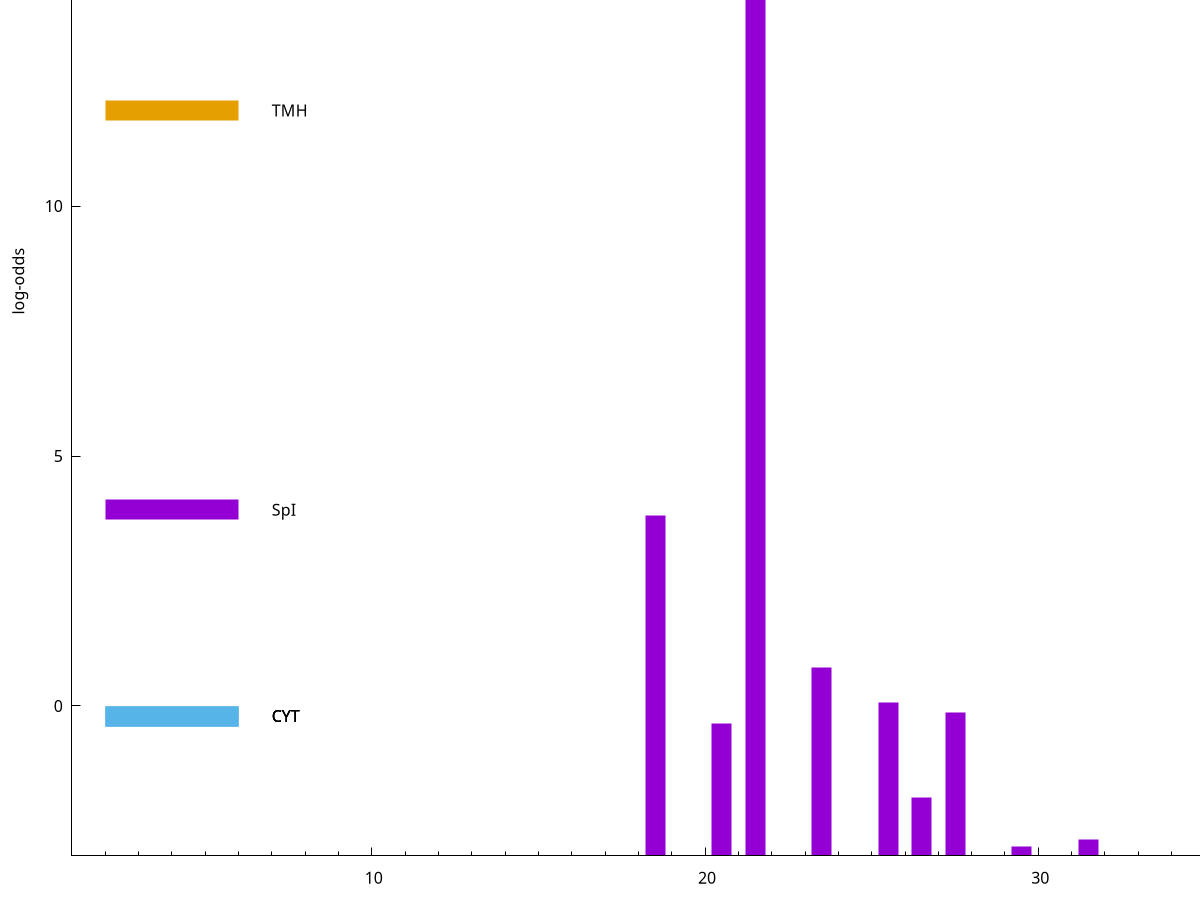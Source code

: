 set title "LipoP predictions for SRR5666568.gff"
set size 2., 1.4
set xrange [1:70] 
set mxtics 10
set yrange [-3:20]
set y2range [0:23]
set ylabel "log-odds"
set term postscript eps color solid "Helvetica" 30
set output "SRR5666568.gff137.eps"
set arrow from 2,15.3058 to 6,15.3058 nohead lt 1 lw 20
set label "SpI" at 7,15.3058
set arrow from 2,11.913 to 6,11.913 nohead lt 4 lw 20
set label "TMH" at 7,11.913
set arrow from 2,3.92597 to 6,3.92597 nohead lt 1 lw 20
set label "SpI" at 7,3.92597
set arrow from 2,-0.200913 to 6,-0.200913 nohead lt 3 lw 20
set label "CYT" at 7,-0.200913
set arrow from 2,-0.200913 to 6,-0.200913 nohead lt 3 lw 20
set label "CYT" at 7,-0.200913
set arrow from 2,-0.200913 to 6,-0.200913 nohead lt 3 lw 20
set label "CYT" at 7,-0.200913
set arrow from 2,15.3058 to 6,15.3058 nohead lt 1 lw 20
set label "SpI" at 7,15.3058
# NOTE: The scores below are the log-odds scores with the threshold
# NOTE: subtracted (a hack to make gnuplot make the histogram all
# NOTE: look nice).
plot "-" axes x1y2 title "" with impulses lt 1 lw 20
21.500000 18.305200
18.500000 6.804920
37.500000 6.072880
39.500000 5.419150
23.500000 3.761263
25.500000 3.071143
27.500000 2.873496
20.500000 2.653662
26.500000 1.162020
31.500000 0.327280
29.500000 0.194550
e
exit
